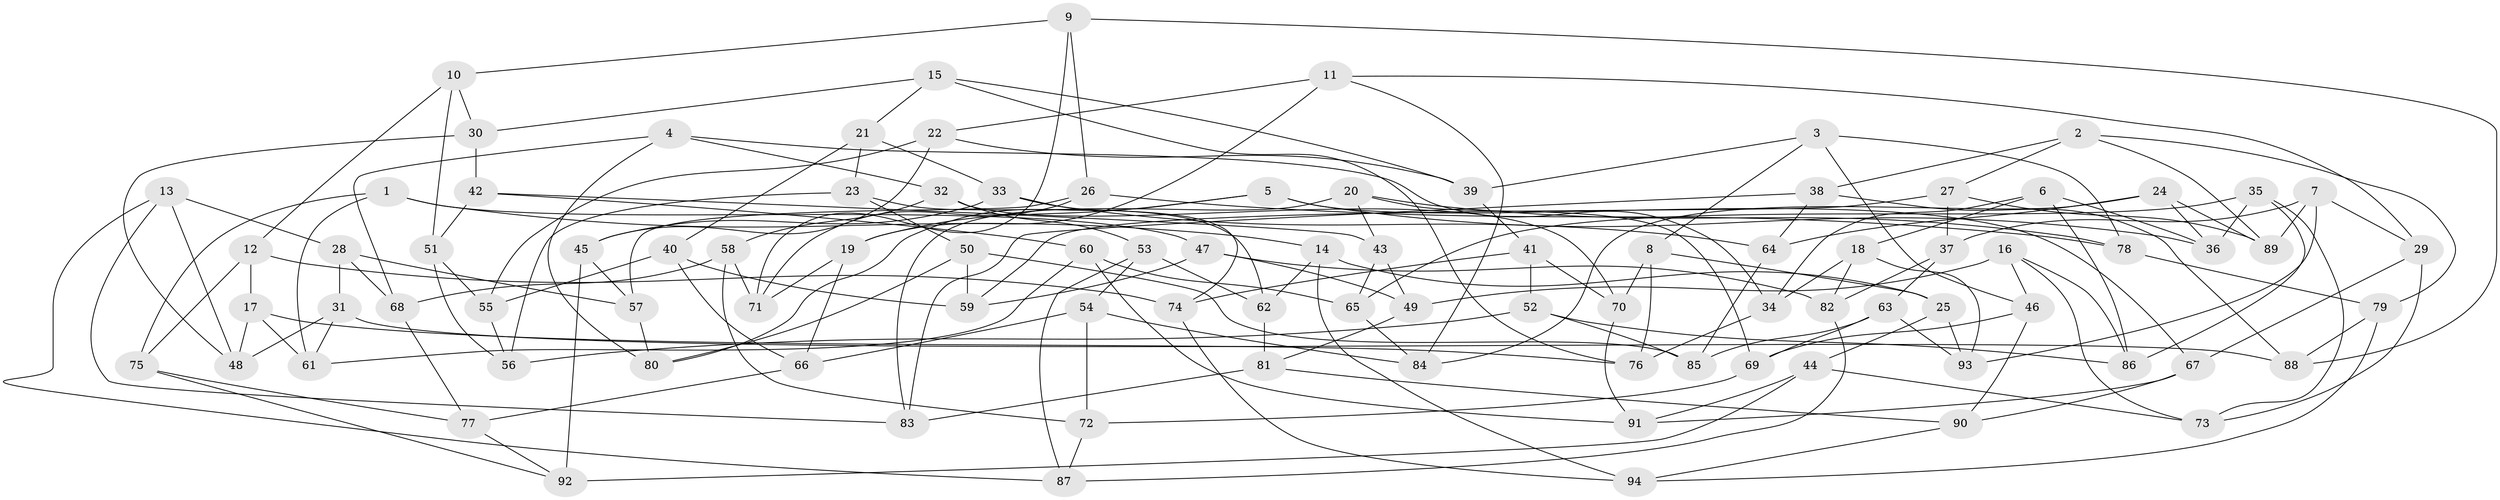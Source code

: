 // coarse degree distribution, {6: 0.5925925925925926, 5: 0.14814814814814814, 3: 0.037037037037037035, 4: 0.2222222222222222}
// Generated by graph-tools (version 1.1) at 2025/52/02/27/25 19:52:31]
// undirected, 94 vertices, 188 edges
graph export_dot {
graph [start="1"]
  node [color=gray90,style=filled];
  1;
  2;
  3;
  4;
  5;
  6;
  7;
  8;
  9;
  10;
  11;
  12;
  13;
  14;
  15;
  16;
  17;
  18;
  19;
  20;
  21;
  22;
  23;
  24;
  25;
  26;
  27;
  28;
  29;
  30;
  31;
  32;
  33;
  34;
  35;
  36;
  37;
  38;
  39;
  40;
  41;
  42;
  43;
  44;
  45;
  46;
  47;
  48;
  49;
  50;
  51;
  52;
  53;
  54;
  55;
  56;
  57;
  58;
  59;
  60;
  61;
  62;
  63;
  64;
  65;
  66;
  67;
  68;
  69;
  70;
  71;
  72;
  73;
  74;
  75;
  76;
  77;
  78;
  79;
  80;
  81;
  82;
  83;
  84;
  85;
  86;
  87;
  88;
  89;
  90;
  91;
  92;
  93;
  94;
  1 -- 75;
  1 -- 61;
  1 -- 14;
  1 -- 47;
  2 -- 89;
  2 -- 38;
  2 -- 79;
  2 -- 27;
  3 -- 39;
  3 -- 46;
  3 -- 78;
  3 -- 8;
  4 -- 32;
  4 -- 34;
  4 -- 68;
  4 -- 80;
  5 -- 19;
  5 -- 67;
  5 -- 36;
  5 -- 80;
  6 -- 86;
  6 -- 18;
  6 -- 36;
  6 -- 34;
  7 -- 89;
  7 -- 37;
  7 -- 93;
  7 -- 29;
  8 -- 25;
  8 -- 70;
  8 -- 76;
  9 -- 71;
  9 -- 88;
  9 -- 10;
  9 -- 26;
  10 -- 51;
  10 -- 30;
  10 -- 12;
  11 -- 22;
  11 -- 84;
  11 -- 19;
  11 -- 29;
  12 -- 74;
  12 -- 17;
  12 -- 75;
  13 -- 83;
  13 -- 28;
  13 -- 48;
  13 -- 87;
  14 -- 62;
  14 -- 25;
  14 -- 94;
  15 -- 39;
  15 -- 21;
  15 -- 76;
  15 -- 30;
  16 -- 49;
  16 -- 73;
  16 -- 46;
  16 -- 86;
  17 -- 48;
  17 -- 61;
  17 -- 76;
  18 -- 93;
  18 -- 82;
  18 -- 34;
  19 -- 71;
  19 -- 66;
  20 -- 78;
  20 -- 69;
  20 -- 83;
  20 -- 43;
  21 -- 33;
  21 -- 23;
  21 -- 40;
  22 -- 45;
  22 -- 55;
  22 -- 39;
  23 -- 56;
  23 -- 62;
  23 -- 50;
  24 -- 64;
  24 -- 36;
  24 -- 89;
  24 -- 84;
  25 -- 44;
  25 -- 93;
  26 -- 57;
  26 -- 78;
  26 -- 71;
  27 -- 37;
  27 -- 89;
  27 -- 59;
  28 -- 68;
  28 -- 57;
  28 -- 31;
  29 -- 73;
  29 -- 67;
  30 -- 48;
  30 -- 42;
  31 -- 61;
  31 -- 48;
  31 -- 88;
  32 -- 58;
  32 -- 70;
  32 -- 53;
  33 -- 64;
  33 -- 74;
  33 -- 45;
  34 -- 76;
  35 -- 73;
  35 -- 86;
  35 -- 36;
  35 -- 65;
  37 -- 63;
  37 -- 82;
  38 -- 88;
  38 -- 83;
  38 -- 64;
  39 -- 41;
  40 -- 55;
  40 -- 66;
  40 -- 59;
  41 -- 52;
  41 -- 74;
  41 -- 70;
  42 -- 51;
  42 -- 60;
  42 -- 43;
  43 -- 65;
  43 -- 49;
  44 -- 92;
  44 -- 73;
  44 -- 91;
  45 -- 57;
  45 -- 92;
  46 -- 90;
  46 -- 69;
  47 -- 49;
  47 -- 59;
  47 -- 82;
  49 -- 81;
  50 -- 85;
  50 -- 59;
  50 -- 80;
  51 -- 56;
  51 -- 55;
  52 -- 86;
  52 -- 85;
  52 -- 56;
  53 -- 62;
  53 -- 87;
  53 -- 54;
  54 -- 66;
  54 -- 72;
  54 -- 84;
  55 -- 56;
  57 -- 80;
  58 -- 72;
  58 -- 68;
  58 -- 71;
  60 -- 91;
  60 -- 61;
  60 -- 65;
  62 -- 81;
  63 -- 85;
  63 -- 93;
  63 -- 69;
  64 -- 85;
  65 -- 84;
  66 -- 77;
  67 -- 90;
  67 -- 91;
  68 -- 77;
  69 -- 72;
  70 -- 91;
  72 -- 87;
  74 -- 94;
  75 -- 77;
  75 -- 92;
  77 -- 92;
  78 -- 79;
  79 -- 88;
  79 -- 94;
  81 -- 83;
  81 -- 90;
  82 -- 87;
  90 -- 94;
}
